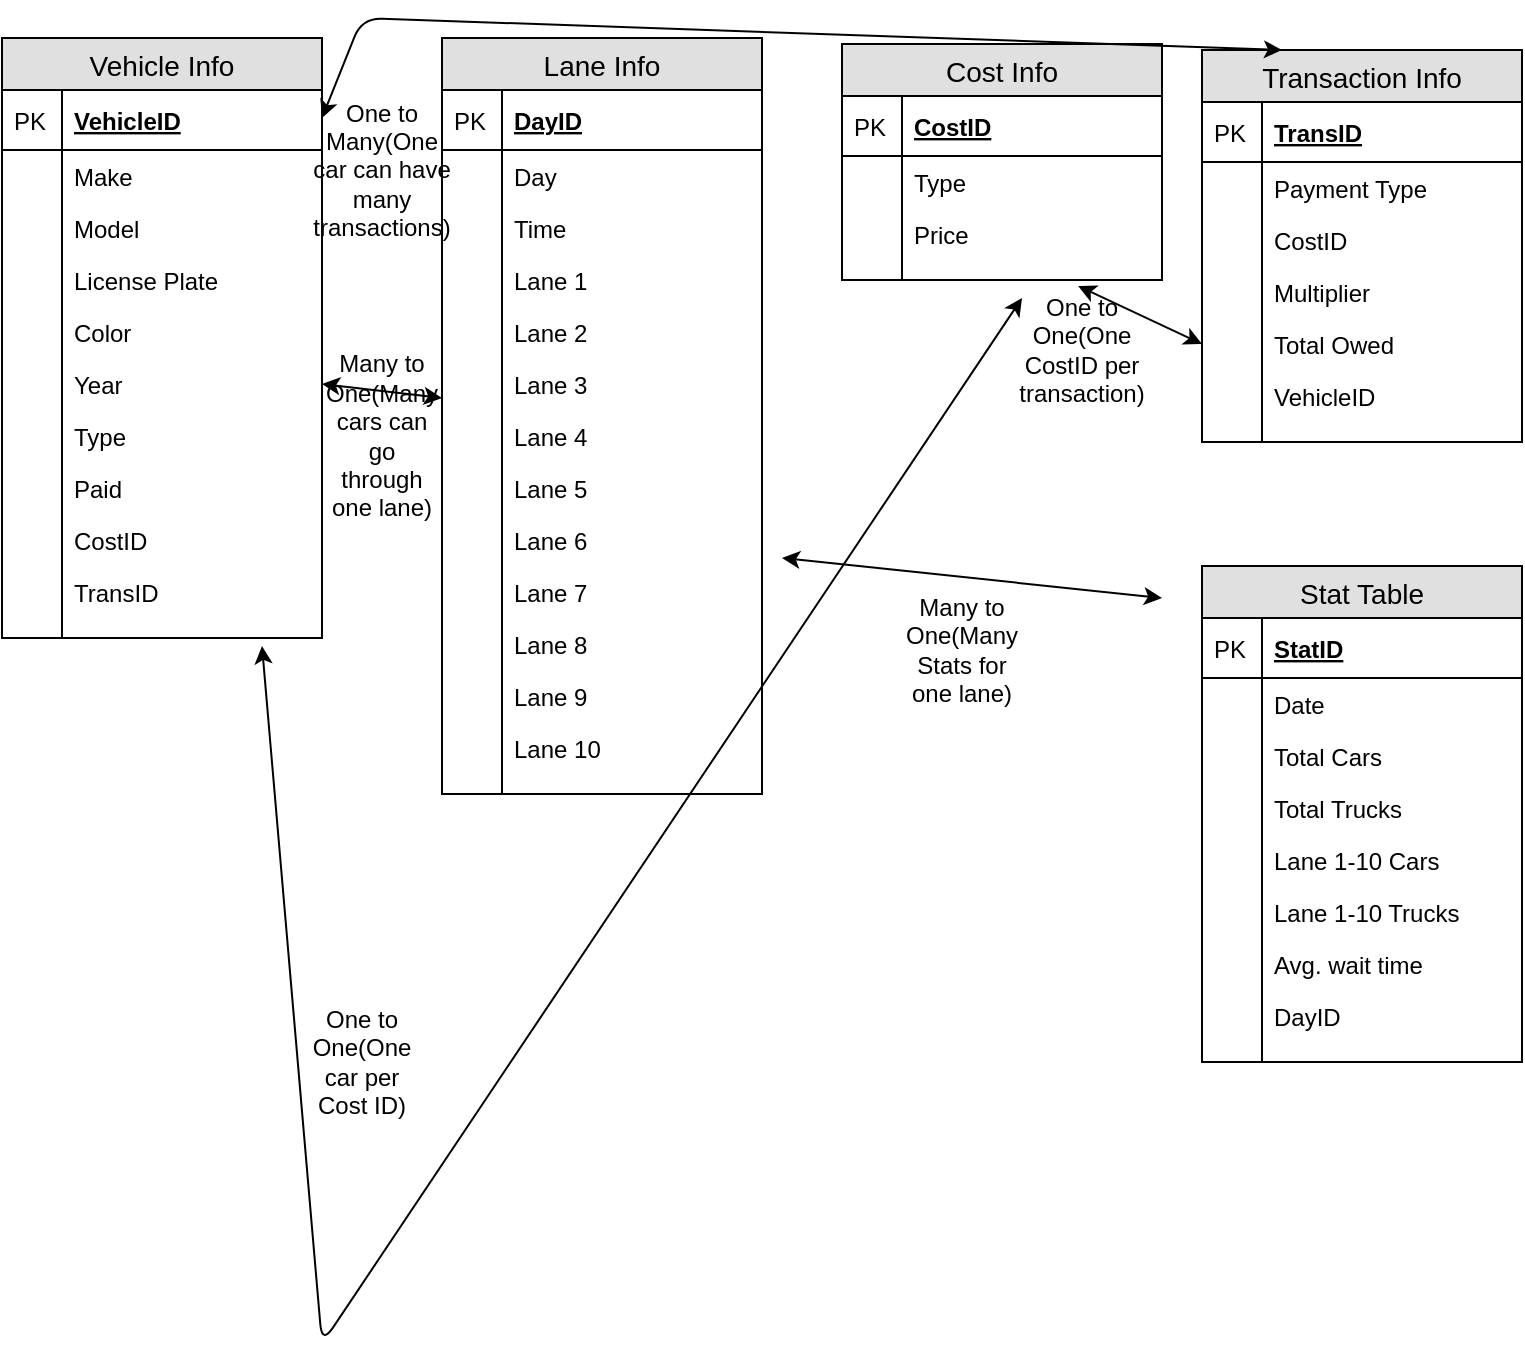 <mxfile version="11.3.1" type="device" pages="1"><diagram id="qpwY53-xQUu5V70BWpOk" name="Page-1"><mxGraphModel dx="1024" dy="561" grid="1" gridSize="10" guides="1" tooltips="1" connect="1" arrows="1" fold="1" page="1" pageScale="1" pageWidth="850" pageHeight="1100" math="0" shadow="0"><root><mxCell id="0"/><mxCell id="1" parent="0"/><mxCell id="bo4dxbblQJ3yr-Ncmeta-5" value="Vehicle Info" style="swimlane;fontStyle=0;childLayout=stackLayout;horizontal=1;startSize=26;fillColor=#e0e0e0;horizontalStack=0;resizeParent=1;resizeParentMax=0;resizeLast=0;collapsible=1;marginBottom=0;swimlaneFillColor=#ffffff;align=center;fontSize=14;" vertex="1" parent="1"><mxGeometry x="20" y="20" width="160" height="300" as="geometry"/></mxCell><mxCell id="bo4dxbblQJ3yr-Ncmeta-6" value="VehicleID" style="shape=partialRectangle;top=0;left=0;right=0;bottom=1;align=left;verticalAlign=middle;fillColor=none;spacingLeft=34;spacingRight=4;overflow=hidden;rotatable=0;points=[[0,0.5],[1,0.5]];portConstraint=eastwest;dropTarget=0;fontStyle=5;fontSize=12;" vertex="1" parent="bo4dxbblQJ3yr-Ncmeta-5"><mxGeometry y="26" width="160" height="30" as="geometry"/></mxCell><mxCell id="bo4dxbblQJ3yr-Ncmeta-7" value="PK" style="shape=partialRectangle;top=0;left=0;bottom=0;fillColor=none;align=left;verticalAlign=middle;spacingLeft=4;spacingRight=4;overflow=hidden;rotatable=0;points=[];portConstraint=eastwest;part=1;fontSize=12;" vertex="1" connectable="0" parent="bo4dxbblQJ3yr-Ncmeta-6"><mxGeometry width="30" height="30" as="geometry"/></mxCell><mxCell id="bo4dxbblQJ3yr-Ncmeta-8" value="Make" style="shape=partialRectangle;top=0;left=0;right=0;bottom=0;align=left;verticalAlign=top;fillColor=none;spacingLeft=34;spacingRight=4;overflow=hidden;rotatable=0;points=[[0,0.5],[1,0.5]];portConstraint=eastwest;dropTarget=0;fontSize=12;" vertex="1" parent="bo4dxbblQJ3yr-Ncmeta-5"><mxGeometry y="56" width="160" height="26" as="geometry"/></mxCell><mxCell id="bo4dxbblQJ3yr-Ncmeta-9" value="" style="shape=partialRectangle;top=0;left=0;bottom=0;fillColor=none;align=left;verticalAlign=top;spacingLeft=4;spacingRight=4;overflow=hidden;rotatable=0;points=[];portConstraint=eastwest;part=1;fontSize=12;" vertex="1" connectable="0" parent="bo4dxbblQJ3yr-Ncmeta-8"><mxGeometry width="30" height="26" as="geometry"/></mxCell><mxCell id="bo4dxbblQJ3yr-Ncmeta-10" value="Model" style="shape=partialRectangle;top=0;left=0;right=0;bottom=0;align=left;verticalAlign=top;fillColor=none;spacingLeft=34;spacingRight=4;overflow=hidden;rotatable=0;points=[[0,0.5],[1,0.5]];portConstraint=eastwest;dropTarget=0;fontSize=12;" vertex="1" parent="bo4dxbblQJ3yr-Ncmeta-5"><mxGeometry y="82" width="160" height="26" as="geometry"/></mxCell><mxCell id="bo4dxbblQJ3yr-Ncmeta-11" value="" style="shape=partialRectangle;top=0;left=0;bottom=0;fillColor=none;align=left;verticalAlign=top;spacingLeft=4;spacingRight=4;overflow=hidden;rotatable=0;points=[];portConstraint=eastwest;part=1;fontSize=12;" vertex="1" connectable="0" parent="bo4dxbblQJ3yr-Ncmeta-10"><mxGeometry width="30" height="26" as="geometry"/></mxCell><mxCell id="bo4dxbblQJ3yr-Ncmeta-12" value="License Plate" style="shape=partialRectangle;top=0;left=0;right=0;bottom=0;align=left;verticalAlign=top;fillColor=none;spacingLeft=34;spacingRight=4;overflow=hidden;rotatable=0;points=[[0,0.5],[1,0.5]];portConstraint=eastwest;dropTarget=0;fontSize=12;" vertex="1" parent="bo4dxbblQJ3yr-Ncmeta-5"><mxGeometry y="108" width="160" height="26" as="geometry"/></mxCell><mxCell id="bo4dxbblQJ3yr-Ncmeta-13" value="" style="shape=partialRectangle;top=0;left=0;bottom=0;fillColor=none;align=left;verticalAlign=top;spacingLeft=4;spacingRight=4;overflow=hidden;rotatable=0;points=[];portConstraint=eastwest;part=1;fontSize=12;" vertex="1" connectable="0" parent="bo4dxbblQJ3yr-Ncmeta-12"><mxGeometry width="30" height="26" as="geometry"/></mxCell><mxCell id="bo4dxbblQJ3yr-Ncmeta-16" value="Color" style="shape=partialRectangle;top=0;left=0;right=0;bottom=0;align=left;verticalAlign=top;fillColor=none;spacingLeft=34;spacingRight=4;overflow=hidden;rotatable=0;points=[[0,0.5],[1,0.5]];portConstraint=eastwest;dropTarget=0;fontSize=12;" vertex="1" parent="bo4dxbblQJ3yr-Ncmeta-5"><mxGeometry y="134" width="160" height="26" as="geometry"/></mxCell><mxCell id="bo4dxbblQJ3yr-Ncmeta-17" value="" style="shape=partialRectangle;top=0;left=0;bottom=0;fillColor=none;align=left;verticalAlign=top;spacingLeft=4;spacingRight=4;overflow=hidden;rotatable=0;points=[];portConstraint=eastwest;part=1;fontSize=12;" vertex="1" connectable="0" parent="bo4dxbblQJ3yr-Ncmeta-16"><mxGeometry width="30" height="26" as="geometry"/></mxCell><mxCell id="bo4dxbblQJ3yr-Ncmeta-18" value="Year" style="shape=partialRectangle;top=0;left=0;right=0;bottom=0;align=left;verticalAlign=top;fillColor=none;spacingLeft=34;spacingRight=4;overflow=hidden;rotatable=0;points=[[0,0.5],[1,0.5]];portConstraint=eastwest;dropTarget=0;fontSize=12;" vertex="1" parent="bo4dxbblQJ3yr-Ncmeta-5"><mxGeometry y="160" width="160" height="26" as="geometry"/></mxCell><mxCell id="bo4dxbblQJ3yr-Ncmeta-19" value="" style="shape=partialRectangle;top=0;left=0;bottom=0;fillColor=none;align=left;verticalAlign=top;spacingLeft=4;spacingRight=4;overflow=hidden;rotatable=0;points=[];portConstraint=eastwest;part=1;fontSize=12;" vertex="1" connectable="0" parent="bo4dxbblQJ3yr-Ncmeta-18"><mxGeometry width="30" height="26" as="geometry"/></mxCell><mxCell id="bo4dxbblQJ3yr-Ncmeta-20" value="Type" style="shape=partialRectangle;top=0;left=0;right=0;bottom=0;align=left;verticalAlign=top;fillColor=none;spacingLeft=34;spacingRight=4;overflow=hidden;rotatable=0;points=[[0,0.5],[1,0.5]];portConstraint=eastwest;dropTarget=0;fontSize=12;" vertex="1" parent="bo4dxbblQJ3yr-Ncmeta-5"><mxGeometry y="186" width="160" height="26" as="geometry"/></mxCell><mxCell id="bo4dxbblQJ3yr-Ncmeta-21" value="" style="shape=partialRectangle;top=0;left=0;bottom=0;fillColor=none;align=left;verticalAlign=top;spacingLeft=4;spacingRight=4;overflow=hidden;rotatable=0;points=[];portConstraint=eastwest;part=1;fontSize=12;" vertex="1" connectable="0" parent="bo4dxbblQJ3yr-Ncmeta-20"><mxGeometry width="30" height="26" as="geometry"/></mxCell><mxCell id="bo4dxbblQJ3yr-Ncmeta-22" value="Paid" style="shape=partialRectangle;top=0;left=0;right=0;bottom=0;align=left;verticalAlign=top;fillColor=none;spacingLeft=34;spacingRight=4;overflow=hidden;rotatable=0;points=[[0,0.5],[1,0.5]];portConstraint=eastwest;dropTarget=0;fontSize=12;" vertex="1" parent="bo4dxbblQJ3yr-Ncmeta-5"><mxGeometry y="212" width="160" height="26" as="geometry"/></mxCell><mxCell id="bo4dxbblQJ3yr-Ncmeta-23" value="" style="shape=partialRectangle;top=0;left=0;bottom=0;fillColor=none;align=left;verticalAlign=top;spacingLeft=4;spacingRight=4;overflow=hidden;rotatable=0;points=[];portConstraint=eastwest;part=1;fontSize=12;" vertex="1" connectable="0" parent="bo4dxbblQJ3yr-Ncmeta-22"><mxGeometry width="30" height="26" as="geometry"/></mxCell><mxCell id="bo4dxbblQJ3yr-Ncmeta-24" value="CostID" style="shape=partialRectangle;top=0;left=0;right=0;bottom=0;align=left;verticalAlign=top;fillColor=none;spacingLeft=34;spacingRight=4;overflow=hidden;rotatable=0;points=[[0,0.5],[1,0.5]];portConstraint=eastwest;dropTarget=0;fontSize=12;" vertex="1" parent="bo4dxbblQJ3yr-Ncmeta-5"><mxGeometry y="238" width="160" height="26" as="geometry"/></mxCell><mxCell id="bo4dxbblQJ3yr-Ncmeta-25" value="" style="shape=partialRectangle;top=0;left=0;bottom=0;fillColor=none;align=left;verticalAlign=top;spacingLeft=4;spacingRight=4;overflow=hidden;rotatable=0;points=[];portConstraint=eastwest;part=1;fontSize=12;" vertex="1" connectable="0" parent="bo4dxbblQJ3yr-Ncmeta-24"><mxGeometry width="30" height="26" as="geometry"/></mxCell><mxCell id="bo4dxbblQJ3yr-Ncmeta-26" value="TransID" style="shape=partialRectangle;top=0;left=0;right=0;bottom=0;align=left;verticalAlign=top;fillColor=none;spacingLeft=34;spacingRight=4;overflow=hidden;rotatable=0;points=[[0,0.5],[1,0.5]];portConstraint=eastwest;dropTarget=0;fontSize=12;" vertex="1" parent="bo4dxbblQJ3yr-Ncmeta-5"><mxGeometry y="264" width="160" height="26" as="geometry"/></mxCell><mxCell id="bo4dxbblQJ3yr-Ncmeta-27" value="" style="shape=partialRectangle;top=0;left=0;bottom=0;fillColor=none;align=left;verticalAlign=top;spacingLeft=4;spacingRight=4;overflow=hidden;rotatable=0;points=[];portConstraint=eastwest;part=1;fontSize=12;" vertex="1" connectable="0" parent="bo4dxbblQJ3yr-Ncmeta-26"><mxGeometry width="30" height="26" as="geometry"/></mxCell><mxCell id="bo4dxbblQJ3yr-Ncmeta-14" value="" style="shape=partialRectangle;top=0;left=0;right=0;bottom=0;align=left;verticalAlign=top;fillColor=none;spacingLeft=34;spacingRight=4;overflow=hidden;rotatable=0;points=[[0,0.5],[1,0.5]];portConstraint=eastwest;dropTarget=0;fontSize=12;" vertex="1" parent="bo4dxbblQJ3yr-Ncmeta-5"><mxGeometry y="290" width="160" height="10" as="geometry"/></mxCell><mxCell id="bo4dxbblQJ3yr-Ncmeta-15" value="" style="shape=partialRectangle;top=0;left=0;bottom=0;fillColor=none;align=left;verticalAlign=top;spacingLeft=4;spacingRight=4;overflow=hidden;rotatable=0;points=[];portConstraint=eastwest;part=1;fontSize=12;" vertex="1" connectable="0" parent="bo4dxbblQJ3yr-Ncmeta-14"><mxGeometry width="30" height="10" as="geometry"/></mxCell><mxCell id="bo4dxbblQJ3yr-Ncmeta-28" value="Lane Info" style="swimlane;fontStyle=0;childLayout=stackLayout;horizontal=1;startSize=26;fillColor=#e0e0e0;horizontalStack=0;resizeParent=1;resizeParentMax=0;resizeLast=0;collapsible=1;marginBottom=0;swimlaneFillColor=#ffffff;align=center;fontSize=14;" vertex="1" parent="1"><mxGeometry x="240" y="20" width="160" height="378" as="geometry"/></mxCell><mxCell id="bo4dxbblQJ3yr-Ncmeta-29" value="DayID" style="shape=partialRectangle;top=0;left=0;right=0;bottom=1;align=left;verticalAlign=middle;fillColor=none;spacingLeft=34;spacingRight=4;overflow=hidden;rotatable=0;points=[[0,0.5],[1,0.5]];portConstraint=eastwest;dropTarget=0;fontStyle=5;fontSize=12;" vertex="1" parent="bo4dxbblQJ3yr-Ncmeta-28"><mxGeometry y="26" width="160" height="30" as="geometry"/></mxCell><mxCell id="bo4dxbblQJ3yr-Ncmeta-30" value="PK" style="shape=partialRectangle;top=0;left=0;bottom=0;fillColor=none;align=left;verticalAlign=middle;spacingLeft=4;spacingRight=4;overflow=hidden;rotatable=0;points=[];portConstraint=eastwest;part=1;fontSize=12;" vertex="1" connectable="0" parent="bo4dxbblQJ3yr-Ncmeta-29"><mxGeometry width="30" height="30" as="geometry"/></mxCell><mxCell id="bo4dxbblQJ3yr-Ncmeta-31" value="Day" style="shape=partialRectangle;top=0;left=0;right=0;bottom=0;align=left;verticalAlign=top;fillColor=none;spacingLeft=34;spacingRight=4;overflow=hidden;rotatable=0;points=[[0,0.5],[1,0.5]];portConstraint=eastwest;dropTarget=0;fontSize=12;" vertex="1" parent="bo4dxbblQJ3yr-Ncmeta-28"><mxGeometry y="56" width="160" height="26" as="geometry"/></mxCell><mxCell id="bo4dxbblQJ3yr-Ncmeta-32" value="" style="shape=partialRectangle;top=0;left=0;bottom=0;fillColor=none;align=left;verticalAlign=top;spacingLeft=4;spacingRight=4;overflow=hidden;rotatable=0;points=[];portConstraint=eastwest;part=1;fontSize=12;" vertex="1" connectable="0" parent="bo4dxbblQJ3yr-Ncmeta-31"><mxGeometry width="30" height="26" as="geometry"/></mxCell><mxCell id="bo4dxbblQJ3yr-Ncmeta-33" value="Time" style="shape=partialRectangle;top=0;left=0;right=0;bottom=0;align=left;verticalAlign=top;fillColor=none;spacingLeft=34;spacingRight=4;overflow=hidden;rotatable=0;points=[[0,0.5],[1,0.5]];portConstraint=eastwest;dropTarget=0;fontSize=12;" vertex="1" parent="bo4dxbblQJ3yr-Ncmeta-28"><mxGeometry y="82" width="160" height="26" as="geometry"/></mxCell><mxCell id="bo4dxbblQJ3yr-Ncmeta-34" value="" style="shape=partialRectangle;top=0;left=0;bottom=0;fillColor=none;align=left;verticalAlign=top;spacingLeft=4;spacingRight=4;overflow=hidden;rotatable=0;points=[];portConstraint=eastwest;part=1;fontSize=12;" vertex="1" connectable="0" parent="bo4dxbblQJ3yr-Ncmeta-33"><mxGeometry width="30" height="26" as="geometry"/></mxCell><mxCell id="bo4dxbblQJ3yr-Ncmeta-35" value="Lane 1" style="shape=partialRectangle;top=0;left=0;right=0;bottom=0;align=left;verticalAlign=top;fillColor=none;spacingLeft=34;spacingRight=4;overflow=hidden;rotatable=0;points=[[0,0.5],[1,0.5]];portConstraint=eastwest;dropTarget=0;fontSize=12;" vertex="1" parent="bo4dxbblQJ3yr-Ncmeta-28"><mxGeometry y="108" width="160" height="26" as="geometry"/></mxCell><mxCell id="bo4dxbblQJ3yr-Ncmeta-36" value="" style="shape=partialRectangle;top=0;left=0;bottom=0;fillColor=none;align=left;verticalAlign=top;spacingLeft=4;spacingRight=4;overflow=hidden;rotatable=0;points=[];portConstraint=eastwest;part=1;fontSize=12;" vertex="1" connectable="0" parent="bo4dxbblQJ3yr-Ncmeta-35"><mxGeometry width="30" height="26" as="geometry"/></mxCell><mxCell id="bo4dxbblQJ3yr-Ncmeta-39" value="Lane 2" style="shape=partialRectangle;top=0;left=0;right=0;bottom=0;align=left;verticalAlign=top;fillColor=none;spacingLeft=34;spacingRight=4;overflow=hidden;rotatable=0;points=[[0,0.5],[1,0.5]];portConstraint=eastwest;dropTarget=0;fontSize=12;" vertex="1" parent="bo4dxbblQJ3yr-Ncmeta-28"><mxGeometry y="134" width="160" height="26" as="geometry"/></mxCell><mxCell id="bo4dxbblQJ3yr-Ncmeta-40" value="" style="shape=partialRectangle;top=0;left=0;bottom=0;fillColor=none;align=left;verticalAlign=top;spacingLeft=4;spacingRight=4;overflow=hidden;rotatable=0;points=[];portConstraint=eastwest;part=1;fontSize=12;" vertex="1" connectable="0" parent="bo4dxbblQJ3yr-Ncmeta-39"><mxGeometry width="30" height="26" as="geometry"/></mxCell><mxCell id="bo4dxbblQJ3yr-Ncmeta-41" value="Lane 3" style="shape=partialRectangle;top=0;left=0;right=0;bottom=0;align=left;verticalAlign=top;fillColor=none;spacingLeft=34;spacingRight=4;overflow=hidden;rotatable=0;points=[[0,0.5],[1,0.5]];portConstraint=eastwest;dropTarget=0;fontSize=12;" vertex="1" parent="bo4dxbblQJ3yr-Ncmeta-28"><mxGeometry y="160" width="160" height="26" as="geometry"/></mxCell><mxCell id="bo4dxbblQJ3yr-Ncmeta-42" value="" style="shape=partialRectangle;top=0;left=0;bottom=0;fillColor=none;align=left;verticalAlign=top;spacingLeft=4;spacingRight=4;overflow=hidden;rotatable=0;points=[];portConstraint=eastwest;part=1;fontSize=12;" vertex="1" connectable="0" parent="bo4dxbblQJ3yr-Ncmeta-41"><mxGeometry width="30" height="26" as="geometry"/></mxCell><mxCell id="bo4dxbblQJ3yr-Ncmeta-43" value="Lane 4" style="shape=partialRectangle;top=0;left=0;right=0;bottom=0;align=left;verticalAlign=top;fillColor=none;spacingLeft=34;spacingRight=4;overflow=hidden;rotatable=0;points=[[0,0.5],[1,0.5]];portConstraint=eastwest;dropTarget=0;fontSize=12;" vertex="1" parent="bo4dxbblQJ3yr-Ncmeta-28"><mxGeometry y="186" width="160" height="26" as="geometry"/></mxCell><mxCell id="bo4dxbblQJ3yr-Ncmeta-44" value="" style="shape=partialRectangle;top=0;left=0;bottom=0;fillColor=none;align=left;verticalAlign=top;spacingLeft=4;spacingRight=4;overflow=hidden;rotatable=0;points=[];portConstraint=eastwest;part=1;fontSize=12;" vertex="1" connectable="0" parent="bo4dxbblQJ3yr-Ncmeta-43"><mxGeometry width="30" height="26" as="geometry"/></mxCell><mxCell id="bo4dxbblQJ3yr-Ncmeta-45" value="Lane 5" style="shape=partialRectangle;top=0;left=0;right=0;bottom=0;align=left;verticalAlign=top;fillColor=none;spacingLeft=34;spacingRight=4;overflow=hidden;rotatable=0;points=[[0,0.5],[1,0.5]];portConstraint=eastwest;dropTarget=0;fontSize=12;" vertex="1" parent="bo4dxbblQJ3yr-Ncmeta-28"><mxGeometry y="212" width="160" height="26" as="geometry"/></mxCell><mxCell id="bo4dxbblQJ3yr-Ncmeta-46" value="" style="shape=partialRectangle;top=0;left=0;bottom=0;fillColor=none;align=left;verticalAlign=top;spacingLeft=4;spacingRight=4;overflow=hidden;rotatable=0;points=[];portConstraint=eastwest;part=1;fontSize=12;" vertex="1" connectable="0" parent="bo4dxbblQJ3yr-Ncmeta-45"><mxGeometry width="30" height="26" as="geometry"/></mxCell><mxCell id="bo4dxbblQJ3yr-Ncmeta-47" value="Lane 6" style="shape=partialRectangle;top=0;left=0;right=0;bottom=0;align=left;verticalAlign=top;fillColor=none;spacingLeft=34;spacingRight=4;overflow=hidden;rotatable=0;points=[[0,0.5],[1,0.5]];portConstraint=eastwest;dropTarget=0;fontSize=12;" vertex="1" parent="bo4dxbblQJ3yr-Ncmeta-28"><mxGeometry y="238" width="160" height="26" as="geometry"/></mxCell><mxCell id="bo4dxbblQJ3yr-Ncmeta-48" value="" style="shape=partialRectangle;top=0;left=0;bottom=0;fillColor=none;align=left;verticalAlign=top;spacingLeft=4;spacingRight=4;overflow=hidden;rotatable=0;points=[];portConstraint=eastwest;part=1;fontSize=12;" vertex="1" connectable="0" parent="bo4dxbblQJ3yr-Ncmeta-47"><mxGeometry width="30" height="26" as="geometry"/></mxCell><mxCell id="bo4dxbblQJ3yr-Ncmeta-49" value="Lane 7" style="shape=partialRectangle;top=0;left=0;right=0;bottom=0;align=left;verticalAlign=top;fillColor=none;spacingLeft=34;spacingRight=4;overflow=hidden;rotatable=0;points=[[0,0.5],[1,0.5]];portConstraint=eastwest;dropTarget=0;fontSize=12;" vertex="1" parent="bo4dxbblQJ3yr-Ncmeta-28"><mxGeometry y="264" width="160" height="26" as="geometry"/></mxCell><mxCell id="bo4dxbblQJ3yr-Ncmeta-50" value="" style="shape=partialRectangle;top=0;left=0;bottom=0;fillColor=none;align=left;verticalAlign=top;spacingLeft=4;spacingRight=4;overflow=hidden;rotatable=0;points=[];portConstraint=eastwest;part=1;fontSize=12;" vertex="1" connectable="0" parent="bo4dxbblQJ3yr-Ncmeta-49"><mxGeometry width="30" height="26" as="geometry"/></mxCell><mxCell id="bo4dxbblQJ3yr-Ncmeta-51" value="Lane 8" style="shape=partialRectangle;top=0;left=0;right=0;bottom=0;align=left;verticalAlign=top;fillColor=none;spacingLeft=34;spacingRight=4;overflow=hidden;rotatable=0;points=[[0,0.5],[1,0.5]];portConstraint=eastwest;dropTarget=0;fontSize=12;" vertex="1" parent="bo4dxbblQJ3yr-Ncmeta-28"><mxGeometry y="290" width="160" height="26" as="geometry"/></mxCell><mxCell id="bo4dxbblQJ3yr-Ncmeta-52" value="" style="shape=partialRectangle;top=0;left=0;bottom=0;fillColor=none;align=left;verticalAlign=top;spacingLeft=4;spacingRight=4;overflow=hidden;rotatable=0;points=[];portConstraint=eastwest;part=1;fontSize=12;" vertex="1" connectable="0" parent="bo4dxbblQJ3yr-Ncmeta-51"><mxGeometry width="30" height="26" as="geometry"/></mxCell><mxCell id="bo4dxbblQJ3yr-Ncmeta-53" value="Lane 9" style="shape=partialRectangle;top=0;left=0;right=0;bottom=0;align=left;verticalAlign=top;fillColor=none;spacingLeft=34;spacingRight=4;overflow=hidden;rotatable=0;points=[[0,0.5],[1,0.5]];portConstraint=eastwest;dropTarget=0;fontSize=12;" vertex="1" parent="bo4dxbblQJ3yr-Ncmeta-28"><mxGeometry y="316" width="160" height="26" as="geometry"/></mxCell><mxCell id="bo4dxbblQJ3yr-Ncmeta-54" value="" style="shape=partialRectangle;top=0;left=0;bottom=0;fillColor=none;align=left;verticalAlign=top;spacingLeft=4;spacingRight=4;overflow=hidden;rotatable=0;points=[];portConstraint=eastwest;part=1;fontSize=12;" vertex="1" connectable="0" parent="bo4dxbblQJ3yr-Ncmeta-53"><mxGeometry width="30" height="26" as="geometry"/></mxCell><mxCell id="bo4dxbblQJ3yr-Ncmeta-55" value="Lane 10" style="shape=partialRectangle;top=0;left=0;right=0;bottom=0;align=left;verticalAlign=top;fillColor=none;spacingLeft=34;spacingRight=4;overflow=hidden;rotatable=0;points=[[0,0.5],[1,0.5]];portConstraint=eastwest;dropTarget=0;fontSize=12;" vertex="1" parent="bo4dxbblQJ3yr-Ncmeta-28"><mxGeometry y="342" width="160" height="26" as="geometry"/></mxCell><mxCell id="bo4dxbblQJ3yr-Ncmeta-56" value="" style="shape=partialRectangle;top=0;left=0;bottom=0;fillColor=none;align=left;verticalAlign=top;spacingLeft=4;spacingRight=4;overflow=hidden;rotatable=0;points=[];portConstraint=eastwest;part=1;fontSize=12;" vertex="1" connectable="0" parent="bo4dxbblQJ3yr-Ncmeta-55"><mxGeometry width="30" height="26" as="geometry"/></mxCell><mxCell id="bo4dxbblQJ3yr-Ncmeta-37" value="" style="shape=partialRectangle;top=0;left=0;right=0;bottom=0;align=left;verticalAlign=top;fillColor=none;spacingLeft=34;spacingRight=4;overflow=hidden;rotatable=0;points=[[0,0.5],[1,0.5]];portConstraint=eastwest;dropTarget=0;fontSize=12;" vertex="1" parent="bo4dxbblQJ3yr-Ncmeta-28"><mxGeometry y="368" width="160" height="10" as="geometry"/></mxCell><mxCell id="bo4dxbblQJ3yr-Ncmeta-38" value="" style="shape=partialRectangle;top=0;left=0;bottom=0;fillColor=none;align=left;verticalAlign=top;spacingLeft=4;spacingRight=4;overflow=hidden;rotatable=0;points=[];portConstraint=eastwest;part=1;fontSize=12;" vertex="1" connectable="0" parent="bo4dxbblQJ3yr-Ncmeta-37"><mxGeometry width="30" height="10" as="geometry"/></mxCell><mxCell id="bo4dxbblQJ3yr-Ncmeta-57" value="Cost Info" style="swimlane;fontStyle=0;childLayout=stackLayout;horizontal=1;startSize=26;fillColor=#e0e0e0;horizontalStack=0;resizeParent=1;resizeParentMax=0;resizeLast=0;collapsible=1;marginBottom=0;swimlaneFillColor=#ffffff;align=center;fontSize=14;" vertex="1" parent="1"><mxGeometry x="440" y="23" width="160" height="118" as="geometry"/></mxCell><mxCell id="bo4dxbblQJ3yr-Ncmeta-58" value="CostID" style="shape=partialRectangle;top=0;left=0;right=0;bottom=1;align=left;verticalAlign=middle;fillColor=none;spacingLeft=34;spacingRight=4;overflow=hidden;rotatable=0;points=[[0,0.5],[1,0.5]];portConstraint=eastwest;dropTarget=0;fontStyle=5;fontSize=12;" vertex="1" parent="bo4dxbblQJ3yr-Ncmeta-57"><mxGeometry y="26" width="160" height="30" as="geometry"/></mxCell><mxCell id="bo4dxbblQJ3yr-Ncmeta-59" value="PK" style="shape=partialRectangle;top=0;left=0;bottom=0;fillColor=none;align=left;verticalAlign=middle;spacingLeft=4;spacingRight=4;overflow=hidden;rotatable=0;points=[];portConstraint=eastwest;part=1;fontSize=12;" vertex="1" connectable="0" parent="bo4dxbblQJ3yr-Ncmeta-58"><mxGeometry width="30" height="30" as="geometry"/></mxCell><mxCell id="bo4dxbblQJ3yr-Ncmeta-60" value="Type" style="shape=partialRectangle;top=0;left=0;right=0;bottom=0;align=left;verticalAlign=top;fillColor=none;spacingLeft=34;spacingRight=4;overflow=hidden;rotatable=0;points=[[0,0.5],[1,0.5]];portConstraint=eastwest;dropTarget=0;fontSize=12;" vertex="1" parent="bo4dxbblQJ3yr-Ncmeta-57"><mxGeometry y="56" width="160" height="26" as="geometry"/></mxCell><mxCell id="bo4dxbblQJ3yr-Ncmeta-61" value="" style="shape=partialRectangle;top=0;left=0;bottom=0;fillColor=none;align=left;verticalAlign=top;spacingLeft=4;spacingRight=4;overflow=hidden;rotatable=0;points=[];portConstraint=eastwest;part=1;fontSize=12;" vertex="1" connectable="0" parent="bo4dxbblQJ3yr-Ncmeta-60"><mxGeometry width="30" height="26" as="geometry"/></mxCell><mxCell id="bo4dxbblQJ3yr-Ncmeta-62" value="Price" style="shape=partialRectangle;top=0;left=0;right=0;bottom=0;align=left;verticalAlign=top;fillColor=none;spacingLeft=34;spacingRight=4;overflow=hidden;rotatable=0;points=[[0,0.5],[1,0.5]];portConstraint=eastwest;dropTarget=0;fontSize=12;" vertex="1" parent="bo4dxbblQJ3yr-Ncmeta-57"><mxGeometry y="82" width="160" height="26" as="geometry"/></mxCell><mxCell id="bo4dxbblQJ3yr-Ncmeta-63" value="" style="shape=partialRectangle;top=0;left=0;bottom=0;fillColor=none;align=left;verticalAlign=top;spacingLeft=4;spacingRight=4;overflow=hidden;rotatable=0;points=[];portConstraint=eastwest;part=1;fontSize=12;" vertex="1" connectable="0" parent="bo4dxbblQJ3yr-Ncmeta-62"><mxGeometry width="30" height="26" as="geometry"/></mxCell><mxCell id="bo4dxbblQJ3yr-Ncmeta-66" value="" style="shape=partialRectangle;top=0;left=0;right=0;bottom=0;align=left;verticalAlign=top;fillColor=none;spacingLeft=34;spacingRight=4;overflow=hidden;rotatable=0;points=[[0,0.5],[1,0.5]];portConstraint=eastwest;dropTarget=0;fontSize=12;" vertex="1" parent="bo4dxbblQJ3yr-Ncmeta-57"><mxGeometry y="108" width="160" height="10" as="geometry"/></mxCell><mxCell id="bo4dxbblQJ3yr-Ncmeta-67" value="" style="shape=partialRectangle;top=0;left=0;bottom=0;fillColor=none;align=left;verticalAlign=top;spacingLeft=4;spacingRight=4;overflow=hidden;rotatable=0;points=[];portConstraint=eastwest;part=1;fontSize=12;" vertex="1" connectable="0" parent="bo4dxbblQJ3yr-Ncmeta-66"><mxGeometry width="30" height="10" as="geometry"/></mxCell><mxCell id="bo4dxbblQJ3yr-Ncmeta-68" value="Transaction Info" style="swimlane;fontStyle=0;childLayout=stackLayout;horizontal=1;startSize=26;fillColor=#e0e0e0;horizontalStack=0;resizeParent=1;resizeParentMax=0;resizeLast=0;collapsible=1;marginBottom=0;swimlaneFillColor=#ffffff;align=center;fontSize=14;" vertex="1" parent="1"><mxGeometry x="620" y="26" width="160" height="196" as="geometry"/></mxCell><mxCell id="bo4dxbblQJ3yr-Ncmeta-69" value="TransID" style="shape=partialRectangle;top=0;left=0;right=0;bottom=1;align=left;verticalAlign=middle;fillColor=none;spacingLeft=34;spacingRight=4;overflow=hidden;rotatable=0;points=[[0,0.5],[1,0.5]];portConstraint=eastwest;dropTarget=0;fontStyle=5;fontSize=12;" vertex="1" parent="bo4dxbblQJ3yr-Ncmeta-68"><mxGeometry y="26" width="160" height="30" as="geometry"/></mxCell><mxCell id="bo4dxbblQJ3yr-Ncmeta-70" value="PK" style="shape=partialRectangle;top=0;left=0;bottom=0;fillColor=none;align=left;verticalAlign=middle;spacingLeft=4;spacingRight=4;overflow=hidden;rotatable=0;points=[];portConstraint=eastwest;part=1;fontSize=12;" vertex="1" connectable="0" parent="bo4dxbblQJ3yr-Ncmeta-69"><mxGeometry width="30" height="30" as="geometry"/></mxCell><mxCell id="bo4dxbblQJ3yr-Ncmeta-71" value="Payment Type" style="shape=partialRectangle;top=0;left=0;right=0;bottom=0;align=left;verticalAlign=top;fillColor=none;spacingLeft=34;spacingRight=4;overflow=hidden;rotatable=0;points=[[0,0.5],[1,0.5]];portConstraint=eastwest;dropTarget=0;fontSize=12;" vertex="1" parent="bo4dxbblQJ3yr-Ncmeta-68"><mxGeometry y="56" width="160" height="26" as="geometry"/></mxCell><mxCell id="bo4dxbblQJ3yr-Ncmeta-72" value="" style="shape=partialRectangle;top=0;left=0;bottom=0;fillColor=none;align=left;verticalAlign=top;spacingLeft=4;spacingRight=4;overflow=hidden;rotatable=0;points=[];portConstraint=eastwest;part=1;fontSize=12;" vertex="1" connectable="0" parent="bo4dxbblQJ3yr-Ncmeta-71"><mxGeometry width="30" height="26" as="geometry"/></mxCell><mxCell id="bo4dxbblQJ3yr-Ncmeta-73" value="CostID" style="shape=partialRectangle;top=0;left=0;right=0;bottom=0;align=left;verticalAlign=top;fillColor=none;spacingLeft=34;spacingRight=4;overflow=hidden;rotatable=0;points=[[0,0.5],[1,0.5]];portConstraint=eastwest;dropTarget=0;fontSize=12;" vertex="1" parent="bo4dxbblQJ3yr-Ncmeta-68"><mxGeometry y="82" width="160" height="26" as="geometry"/></mxCell><mxCell id="bo4dxbblQJ3yr-Ncmeta-74" value="" style="shape=partialRectangle;top=0;left=0;bottom=0;fillColor=none;align=left;verticalAlign=top;spacingLeft=4;spacingRight=4;overflow=hidden;rotatable=0;points=[];portConstraint=eastwest;part=1;fontSize=12;" vertex="1" connectable="0" parent="bo4dxbblQJ3yr-Ncmeta-73"><mxGeometry width="30" height="26" as="geometry"/></mxCell><mxCell id="bo4dxbblQJ3yr-Ncmeta-75" value="Multiplier" style="shape=partialRectangle;top=0;left=0;right=0;bottom=0;align=left;verticalAlign=top;fillColor=none;spacingLeft=34;spacingRight=4;overflow=hidden;rotatable=0;points=[[0,0.5],[1,0.5]];portConstraint=eastwest;dropTarget=0;fontSize=12;" vertex="1" parent="bo4dxbblQJ3yr-Ncmeta-68"><mxGeometry y="108" width="160" height="26" as="geometry"/></mxCell><mxCell id="bo4dxbblQJ3yr-Ncmeta-76" value="" style="shape=partialRectangle;top=0;left=0;bottom=0;fillColor=none;align=left;verticalAlign=top;spacingLeft=4;spacingRight=4;overflow=hidden;rotatable=0;points=[];portConstraint=eastwest;part=1;fontSize=12;" vertex="1" connectable="0" parent="bo4dxbblQJ3yr-Ncmeta-75"><mxGeometry width="30" height="26" as="geometry"/></mxCell><mxCell id="bo4dxbblQJ3yr-Ncmeta-79" value="Total Owed" style="shape=partialRectangle;top=0;left=0;right=0;bottom=0;align=left;verticalAlign=top;fillColor=none;spacingLeft=34;spacingRight=4;overflow=hidden;rotatable=0;points=[[0,0.5],[1,0.5]];portConstraint=eastwest;dropTarget=0;fontSize=12;" vertex="1" parent="bo4dxbblQJ3yr-Ncmeta-68"><mxGeometry y="134" width="160" height="26" as="geometry"/></mxCell><mxCell id="bo4dxbblQJ3yr-Ncmeta-80" value="" style="shape=partialRectangle;top=0;left=0;bottom=0;fillColor=none;align=left;verticalAlign=top;spacingLeft=4;spacingRight=4;overflow=hidden;rotatable=0;points=[];portConstraint=eastwest;part=1;fontSize=12;" vertex="1" connectable="0" parent="bo4dxbblQJ3yr-Ncmeta-79"><mxGeometry width="30" height="26" as="geometry"/></mxCell><mxCell id="bo4dxbblQJ3yr-Ncmeta-81" value="VehicleID" style="shape=partialRectangle;top=0;left=0;right=0;bottom=0;align=left;verticalAlign=top;fillColor=none;spacingLeft=34;spacingRight=4;overflow=hidden;rotatable=0;points=[[0,0.5],[1,0.5]];portConstraint=eastwest;dropTarget=0;fontSize=12;" vertex="1" parent="bo4dxbblQJ3yr-Ncmeta-68"><mxGeometry y="160" width="160" height="26" as="geometry"/></mxCell><mxCell id="bo4dxbblQJ3yr-Ncmeta-82" value="" style="shape=partialRectangle;top=0;left=0;bottom=0;fillColor=none;align=left;verticalAlign=top;spacingLeft=4;spacingRight=4;overflow=hidden;rotatable=0;points=[];portConstraint=eastwest;part=1;fontSize=12;" vertex="1" connectable="0" parent="bo4dxbblQJ3yr-Ncmeta-81"><mxGeometry width="30" height="26" as="geometry"/></mxCell><mxCell id="bo4dxbblQJ3yr-Ncmeta-77" value="" style="shape=partialRectangle;top=0;left=0;right=0;bottom=0;align=left;verticalAlign=top;fillColor=none;spacingLeft=34;spacingRight=4;overflow=hidden;rotatable=0;points=[[0,0.5],[1,0.5]];portConstraint=eastwest;dropTarget=0;fontSize=12;" vertex="1" parent="bo4dxbblQJ3yr-Ncmeta-68"><mxGeometry y="186" width="160" height="10" as="geometry"/></mxCell><mxCell id="bo4dxbblQJ3yr-Ncmeta-78" value="" style="shape=partialRectangle;top=0;left=0;bottom=0;fillColor=none;align=left;verticalAlign=top;spacingLeft=4;spacingRight=4;overflow=hidden;rotatable=0;points=[];portConstraint=eastwest;part=1;fontSize=12;" vertex="1" connectable="0" parent="bo4dxbblQJ3yr-Ncmeta-77"><mxGeometry width="30" height="10" as="geometry"/></mxCell><mxCell id="bo4dxbblQJ3yr-Ncmeta-83" value="Stat Table" style="swimlane;fontStyle=0;childLayout=stackLayout;horizontal=1;startSize=26;fillColor=#e0e0e0;horizontalStack=0;resizeParent=1;resizeParentMax=0;resizeLast=0;collapsible=1;marginBottom=0;swimlaneFillColor=#ffffff;align=center;fontSize=14;" vertex="1" parent="1"><mxGeometry x="620" y="284" width="160" height="248" as="geometry"/></mxCell><mxCell id="bo4dxbblQJ3yr-Ncmeta-84" value="StatID" style="shape=partialRectangle;top=0;left=0;right=0;bottom=1;align=left;verticalAlign=middle;fillColor=none;spacingLeft=34;spacingRight=4;overflow=hidden;rotatable=0;points=[[0,0.5],[1,0.5]];portConstraint=eastwest;dropTarget=0;fontStyle=5;fontSize=12;" vertex="1" parent="bo4dxbblQJ3yr-Ncmeta-83"><mxGeometry y="26" width="160" height="30" as="geometry"/></mxCell><mxCell id="bo4dxbblQJ3yr-Ncmeta-85" value="PK" style="shape=partialRectangle;top=0;left=0;bottom=0;fillColor=none;align=left;verticalAlign=middle;spacingLeft=4;spacingRight=4;overflow=hidden;rotatable=0;points=[];portConstraint=eastwest;part=1;fontSize=12;" vertex="1" connectable="0" parent="bo4dxbblQJ3yr-Ncmeta-84"><mxGeometry width="30" height="30" as="geometry"/></mxCell><mxCell id="bo4dxbblQJ3yr-Ncmeta-86" value="Date" style="shape=partialRectangle;top=0;left=0;right=0;bottom=0;align=left;verticalAlign=top;fillColor=none;spacingLeft=34;spacingRight=4;overflow=hidden;rotatable=0;points=[[0,0.5],[1,0.5]];portConstraint=eastwest;dropTarget=0;fontSize=12;" vertex="1" parent="bo4dxbblQJ3yr-Ncmeta-83"><mxGeometry y="56" width="160" height="26" as="geometry"/></mxCell><mxCell id="bo4dxbblQJ3yr-Ncmeta-87" value="" style="shape=partialRectangle;top=0;left=0;bottom=0;fillColor=none;align=left;verticalAlign=top;spacingLeft=4;spacingRight=4;overflow=hidden;rotatable=0;points=[];portConstraint=eastwest;part=1;fontSize=12;" vertex="1" connectable="0" parent="bo4dxbblQJ3yr-Ncmeta-86"><mxGeometry width="30" height="26" as="geometry"/></mxCell><mxCell id="bo4dxbblQJ3yr-Ncmeta-88" value="Total Cars" style="shape=partialRectangle;top=0;left=0;right=0;bottom=0;align=left;verticalAlign=top;fillColor=none;spacingLeft=34;spacingRight=4;overflow=hidden;rotatable=0;points=[[0,0.5],[1,0.5]];portConstraint=eastwest;dropTarget=0;fontSize=12;" vertex="1" parent="bo4dxbblQJ3yr-Ncmeta-83"><mxGeometry y="82" width="160" height="26" as="geometry"/></mxCell><mxCell id="bo4dxbblQJ3yr-Ncmeta-89" value="" style="shape=partialRectangle;top=0;left=0;bottom=0;fillColor=none;align=left;verticalAlign=top;spacingLeft=4;spacingRight=4;overflow=hidden;rotatable=0;points=[];portConstraint=eastwest;part=1;fontSize=12;" vertex="1" connectable="0" parent="bo4dxbblQJ3yr-Ncmeta-88"><mxGeometry width="30" height="26" as="geometry"/></mxCell><mxCell id="bo4dxbblQJ3yr-Ncmeta-90" value="Total Trucks" style="shape=partialRectangle;top=0;left=0;right=0;bottom=0;align=left;verticalAlign=top;fillColor=none;spacingLeft=34;spacingRight=4;overflow=hidden;rotatable=0;points=[[0,0.5],[1,0.5]];portConstraint=eastwest;dropTarget=0;fontSize=12;" vertex="1" parent="bo4dxbblQJ3yr-Ncmeta-83"><mxGeometry y="108" width="160" height="26" as="geometry"/></mxCell><mxCell id="bo4dxbblQJ3yr-Ncmeta-91" value="" style="shape=partialRectangle;top=0;left=0;bottom=0;fillColor=none;align=left;verticalAlign=top;spacingLeft=4;spacingRight=4;overflow=hidden;rotatable=0;points=[];portConstraint=eastwest;part=1;fontSize=12;" vertex="1" connectable="0" parent="bo4dxbblQJ3yr-Ncmeta-90"><mxGeometry width="30" height="26" as="geometry"/></mxCell><mxCell id="bo4dxbblQJ3yr-Ncmeta-94" value="Lane 1-10 Cars" style="shape=partialRectangle;top=0;left=0;right=0;bottom=0;align=left;verticalAlign=top;fillColor=none;spacingLeft=34;spacingRight=4;overflow=hidden;rotatable=0;points=[[0,0.5],[1,0.5]];portConstraint=eastwest;dropTarget=0;fontSize=12;" vertex="1" parent="bo4dxbblQJ3yr-Ncmeta-83"><mxGeometry y="134" width="160" height="26" as="geometry"/></mxCell><mxCell id="bo4dxbblQJ3yr-Ncmeta-95" value="" style="shape=partialRectangle;top=0;left=0;bottom=0;fillColor=none;align=left;verticalAlign=top;spacingLeft=4;spacingRight=4;overflow=hidden;rotatable=0;points=[];portConstraint=eastwest;part=1;fontSize=12;" vertex="1" connectable="0" parent="bo4dxbblQJ3yr-Ncmeta-94"><mxGeometry width="30" height="26" as="geometry"/></mxCell><mxCell id="bo4dxbblQJ3yr-Ncmeta-96" value="Lane 1-10 Trucks" style="shape=partialRectangle;top=0;left=0;right=0;bottom=0;align=left;verticalAlign=top;fillColor=none;spacingLeft=34;spacingRight=4;overflow=hidden;rotatable=0;points=[[0,0.5],[1,0.5]];portConstraint=eastwest;dropTarget=0;fontSize=12;" vertex="1" parent="bo4dxbblQJ3yr-Ncmeta-83"><mxGeometry y="160" width="160" height="26" as="geometry"/></mxCell><mxCell id="bo4dxbblQJ3yr-Ncmeta-97" value="" style="shape=partialRectangle;top=0;left=0;bottom=0;fillColor=none;align=left;verticalAlign=top;spacingLeft=4;spacingRight=4;overflow=hidden;rotatable=0;points=[];portConstraint=eastwest;part=1;fontSize=12;" vertex="1" connectable="0" parent="bo4dxbblQJ3yr-Ncmeta-96"><mxGeometry width="30" height="26" as="geometry"/></mxCell><mxCell id="bo4dxbblQJ3yr-Ncmeta-98" value="Avg. wait time" style="shape=partialRectangle;top=0;left=0;right=0;bottom=0;align=left;verticalAlign=top;fillColor=none;spacingLeft=34;spacingRight=4;overflow=hidden;rotatable=0;points=[[0,0.5],[1,0.5]];portConstraint=eastwest;dropTarget=0;fontSize=12;" vertex="1" parent="bo4dxbblQJ3yr-Ncmeta-83"><mxGeometry y="186" width="160" height="26" as="geometry"/></mxCell><mxCell id="bo4dxbblQJ3yr-Ncmeta-99" value="" style="shape=partialRectangle;top=0;left=0;bottom=0;fillColor=none;align=left;verticalAlign=top;spacingLeft=4;spacingRight=4;overflow=hidden;rotatable=0;points=[];portConstraint=eastwest;part=1;fontSize=12;" vertex="1" connectable="0" parent="bo4dxbblQJ3yr-Ncmeta-98"><mxGeometry width="30" height="26" as="geometry"/></mxCell><mxCell id="bo4dxbblQJ3yr-Ncmeta-100" value="DayID" style="shape=partialRectangle;top=0;left=0;right=0;bottom=0;align=left;verticalAlign=top;fillColor=none;spacingLeft=34;spacingRight=4;overflow=hidden;rotatable=0;points=[[0,0.5],[1,0.5]];portConstraint=eastwest;dropTarget=0;fontSize=12;" vertex="1" parent="bo4dxbblQJ3yr-Ncmeta-83"><mxGeometry y="212" width="160" height="26" as="geometry"/></mxCell><mxCell id="bo4dxbblQJ3yr-Ncmeta-101" value="" style="shape=partialRectangle;top=0;left=0;bottom=0;fillColor=none;align=left;verticalAlign=top;spacingLeft=4;spacingRight=4;overflow=hidden;rotatable=0;points=[];portConstraint=eastwest;part=1;fontSize=12;" vertex="1" connectable="0" parent="bo4dxbblQJ3yr-Ncmeta-100"><mxGeometry width="30" height="26" as="geometry"/></mxCell><mxCell id="bo4dxbblQJ3yr-Ncmeta-92" value="" style="shape=partialRectangle;top=0;left=0;right=0;bottom=0;align=left;verticalAlign=top;fillColor=none;spacingLeft=34;spacingRight=4;overflow=hidden;rotatable=0;points=[[0,0.5],[1,0.5]];portConstraint=eastwest;dropTarget=0;fontSize=12;" vertex="1" parent="bo4dxbblQJ3yr-Ncmeta-83"><mxGeometry y="238" width="160" height="10" as="geometry"/></mxCell><mxCell id="bo4dxbblQJ3yr-Ncmeta-93" value="" style="shape=partialRectangle;top=0;left=0;bottom=0;fillColor=none;align=left;verticalAlign=top;spacingLeft=4;spacingRight=4;overflow=hidden;rotatable=0;points=[];portConstraint=eastwest;part=1;fontSize=12;" vertex="1" connectable="0" parent="bo4dxbblQJ3yr-Ncmeta-92"><mxGeometry width="30" height="10" as="geometry"/></mxCell><mxCell id="bo4dxbblQJ3yr-Ncmeta-102" value="" style="endArrow=classic;startArrow=classic;html=1;" edge="1" parent="1"><mxGeometry width="50" height="50" relative="1" as="geometry"><mxPoint x="150" y="324" as="sourcePoint"/><mxPoint x="530" y="150" as="targetPoint"/><Array as="points"><mxPoint x="180" y="673"/></Array></mxGeometry></mxCell><mxCell id="bo4dxbblQJ3yr-Ncmeta-104" value="One to One(One car per Cost ID)" style="text;html=1;strokeColor=none;fillColor=none;align=center;verticalAlign=middle;whiteSpace=wrap;rounded=0;" vertex="1" parent="1"><mxGeometry x="180" y="522" width="40" height="20" as="geometry"/></mxCell><mxCell id="bo4dxbblQJ3yr-Ncmeta-105" value="" style="endArrow=classic;startArrow=classic;html=1;" edge="1" parent="1"><mxGeometry width="50" height="50" relative="1" as="geometry"><mxPoint x="410" y="280" as="sourcePoint"/><mxPoint x="600" y="300" as="targetPoint"/></mxGeometry></mxCell><mxCell id="bo4dxbblQJ3yr-Ncmeta-106" value="Many to One(Many Stats for one lane)" style="text;html=1;strokeColor=none;fillColor=none;align=center;verticalAlign=middle;whiteSpace=wrap;rounded=0;" vertex="1" parent="1"><mxGeometry x="480" y="316" width="40" height="20" as="geometry"/></mxCell><mxCell id="bo4dxbblQJ3yr-Ncmeta-107" value="" style="endArrow=classic;startArrow=classic;html=1;entryX=0.25;entryY=0;entryDx=0;entryDy=0;" edge="1" parent="1" target="bo4dxbblQJ3yr-Ncmeta-68"><mxGeometry width="50" height="50" relative="1" as="geometry"><mxPoint x="180" y="60" as="sourcePoint"/><mxPoint x="230" y="10" as="targetPoint"/><Array as="points"><mxPoint x="200" y="10"/></Array></mxGeometry></mxCell><mxCell id="bo4dxbblQJ3yr-Ncmeta-108" value="One to Many(One car can have many transactions)" style="text;html=1;strokeColor=none;fillColor=none;align=center;verticalAlign=middle;whiteSpace=wrap;rounded=0;" vertex="1" parent="1"><mxGeometry x="190" y="76" width="40" height="20" as="geometry"/></mxCell><mxCell id="bo4dxbblQJ3yr-Ncmeta-110" value="" style="endArrow=classic;startArrow=classic;html=1;entryX=0;entryY=0.5;entryDx=0;entryDy=0;exitX=0.738;exitY=1.3;exitDx=0;exitDy=0;exitPerimeter=0;" edge="1" parent="1" source="bo4dxbblQJ3yr-Ncmeta-66" target="bo4dxbblQJ3yr-Ncmeta-79"><mxGeometry width="50" height="50" relative="1" as="geometry"><mxPoint x="550" y="190" as="sourcePoint"/><mxPoint x="600" y="140" as="targetPoint"/></mxGeometry></mxCell><mxCell id="bo4dxbblQJ3yr-Ncmeta-111" value="One to One(One CostID per transaction)" style="text;html=1;strokeColor=none;fillColor=none;align=center;verticalAlign=middle;whiteSpace=wrap;rounded=0;" vertex="1" parent="1"><mxGeometry x="540" y="166" width="40" height="20" as="geometry"/></mxCell><mxCell id="bo4dxbblQJ3yr-Ncmeta-112" value="" style="endArrow=classic;startArrow=classic;html=1;exitX=1;exitY=0.5;exitDx=0;exitDy=0;" edge="1" parent="1" source="bo4dxbblQJ3yr-Ncmeta-18"><mxGeometry width="50" height="50" relative="1" as="geometry"><mxPoint x="190" y="250" as="sourcePoint"/><mxPoint x="240" y="200" as="targetPoint"/></mxGeometry></mxCell><mxCell id="bo4dxbblQJ3yr-Ncmeta-113" value="Many to One(Many cars can go through one lane)" style="text;html=1;strokeColor=none;fillColor=none;align=center;verticalAlign=middle;whiteSpace=wrap;rounded=0;" vertex="1" parent="1"><mxGeometry x="190" y="209" width="40" height="20" as="geometry"/></mxCell></root></mxGraphModel></diagram></mxfile>